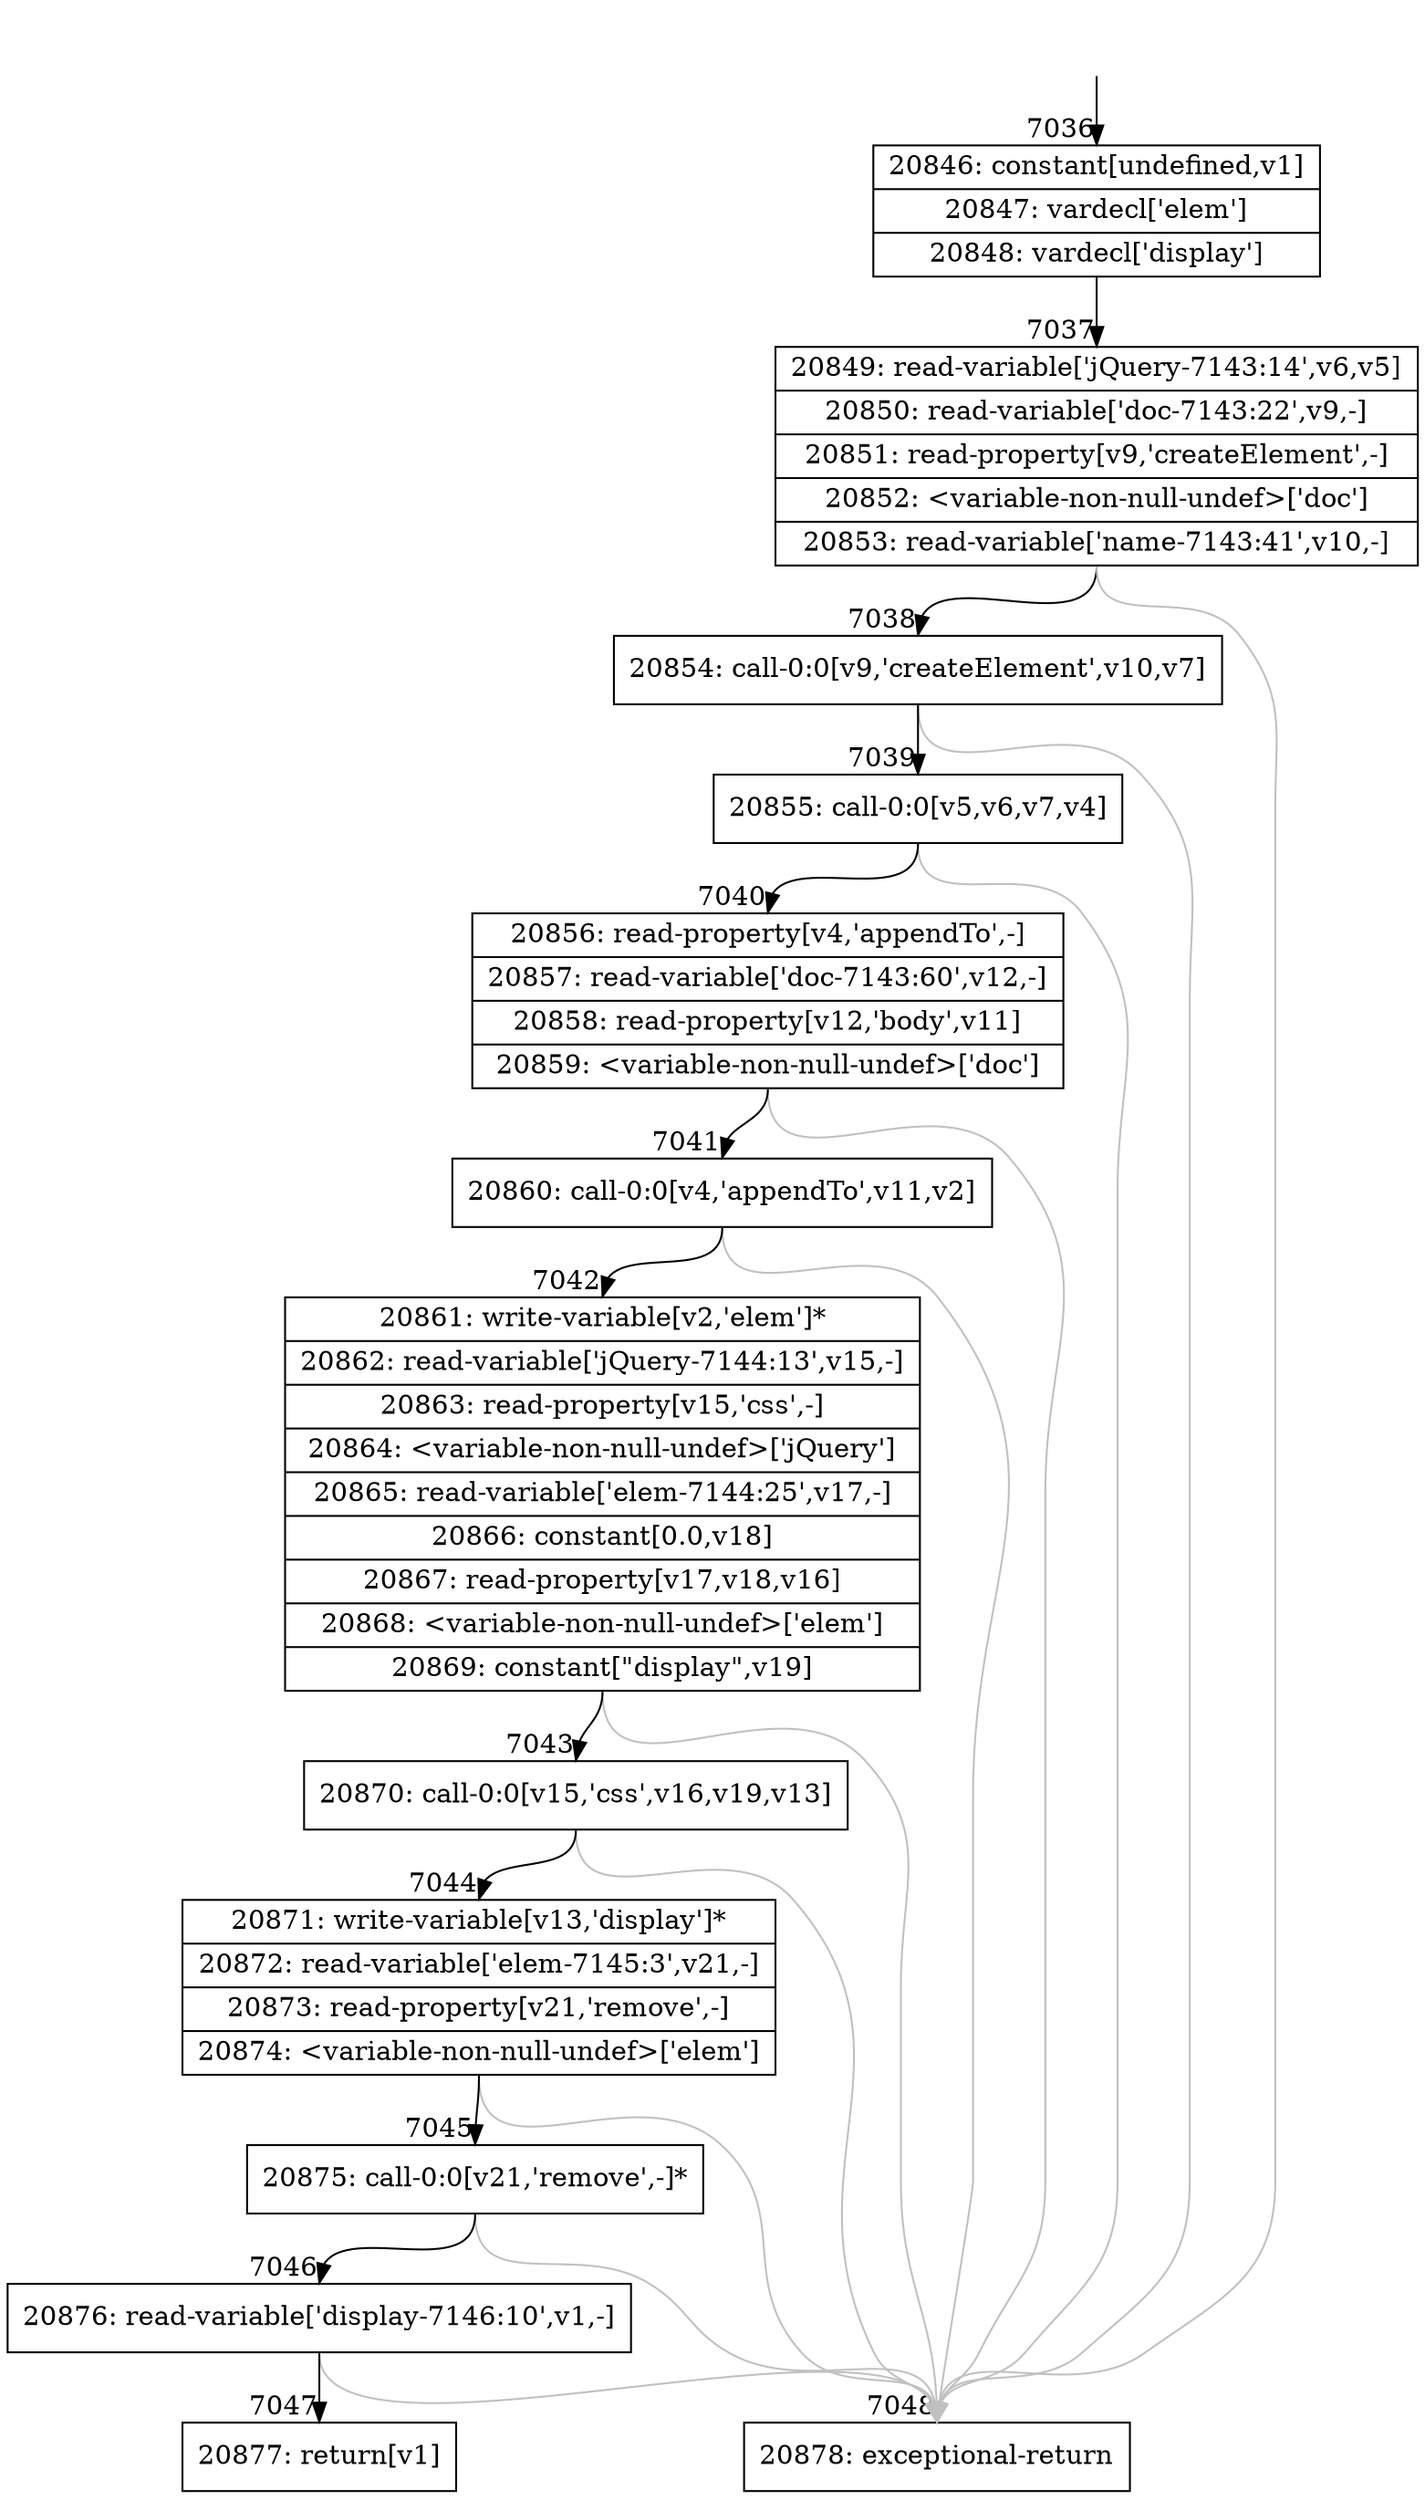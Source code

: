 digraph {
rankdir="TD"
BB_entry438[shape=none,label=""];
BB_entry438 -> BB7036 [tailport=s, headport=n, headlabel="    7036"]
BB7036 [shape=record label="{20846: constant[undefined,v1]|20847: vardecl['elem']|20848: vardecl['display']}" ] 
BB7036 -> BB7037 [tailport=s, headport=n, headlabel="      7037"]
BB7037 [shape=record label="{20849: read-variable['jQuery-7143:14',v6,v5]|20850: read-variable['doc-7143:22',v9,-]|20851: read-property[v9,'createElement',-]|20852: \<variable-non-null-undef\>['doc']|20853: read-variable['name-7143:41',v10,-]}" ] 
BB7037 -> BB7038 [tailport=s, headport=n, headlabel="      7038"]
BB7037 -> BB7048 [tailport=s, headport=n, color=gray, headlabel="      7048"]
BB7038 [shape=record label="{20854: call-0:0[v9,'createElement',v10,v7]}" ] 
BB7038 -> BB7039 [tailport=s, headport=n, headlabel="      7039"]
BB7038 -> BB7048 [tailport=s, headport=n, color=gray]
BB7039 [shape=record label="{20855: call-0:0[v5,v6,v7,v4]}" ] 
BB7039 -> BB7040 [tailport=s, headport=n, headlabel="      7040"]
BB7039 -> BB7048 [tailport=s, headport=n, color=gray]
BB7040 [shape=record label="{20856: read-property[v4,'appendTo',-]|20857: read-variable['doc-7143:60',v12,-]|20858: read-property[v12,'body',v11]|20859: \<variable-non-null-undef\>['doc']}" ] 
BB7040 -> BB7041 [tailport=s, headport=n, headlabel="      7041"]
BB7040 -> BB7048 [tailport=s, headport=n, color=gray]
BB7041 [shape=record label="{20860: call-0:0[v4,'appendTo',v11,v2]}" ] 
BB7041 -> BB7042 [tailport=s, headport=n, headlabel="      7042"]
BB7041 -> BB7048 [tailport=s, headport=n, color=gray]
BB7042 [shape=record label="{20861: write-variable[v2,'elem']*|20862: read-variable['jQuery-7144:13',v15,-]|20863: read-property[v15,'css',-]|20864: \<variable-non-null-undef\>['jQuery']|20865: read-variable['elem-7144:25',v17,-]|20866: constant[0.0,v18]|20867: read-property[v17,v18,v16]|20868: \<variable-non-null-undef\>['elem']|20869: constant[\"display\",v19]}" ] 
BB7042 -> BB7043 [tailport=s, headport=n, headlabel="      7043"]
BB7042 -> BB7048 [tailport=s, headport=n, color=gray]
BB7043 [shape=record label="{20870: call-0:0[v15,'css',v16,v19,v13]}" ] 
BB7043 -> BB7044 [tailport=s, headport=n, headlabel="      7044"]
BB7043 -> BB7048 [tailport=s, headport=n, color=gray]
BB7044 [shape=record label="{20871: write-variable[v13,'display']*|20872: read-variable['elem-7145:3',v21,-]|20873: read-property[v21,'remove',-]|20874: \<variable-non-null-undef\>['elem']}" ] 
BB7044 -> BB7045 [tailport=s, headport=n, headlabel="      7045"]
BB7044 -> BB7048 [tailport=s, headport=n, color=gray]
BB7045 [shape=record label="{20875: call-0:0[v21,'remove',-]*}" ] 
BB7045 -> BB7046 [tailport=s, headport=n, headlabel="      7046"]
BB7045 -> BB7048 [tailport=s, headport=n, color=gray]
BB7046 [shape=record label="{20876: read-variable['display-7146:10',v1,-]}" ] 
BB7046 -> BB7047 [tailport=s, headport=n, headlabel="      7047"]
BB7046 -> BB7048 [tailport=s, headport=n, color=gray]
BB7047 [shape=record label="{20877: return[v1]}" ] 
BB7048 [shape=record label="{20878: exceptional-return}" ] 
}
